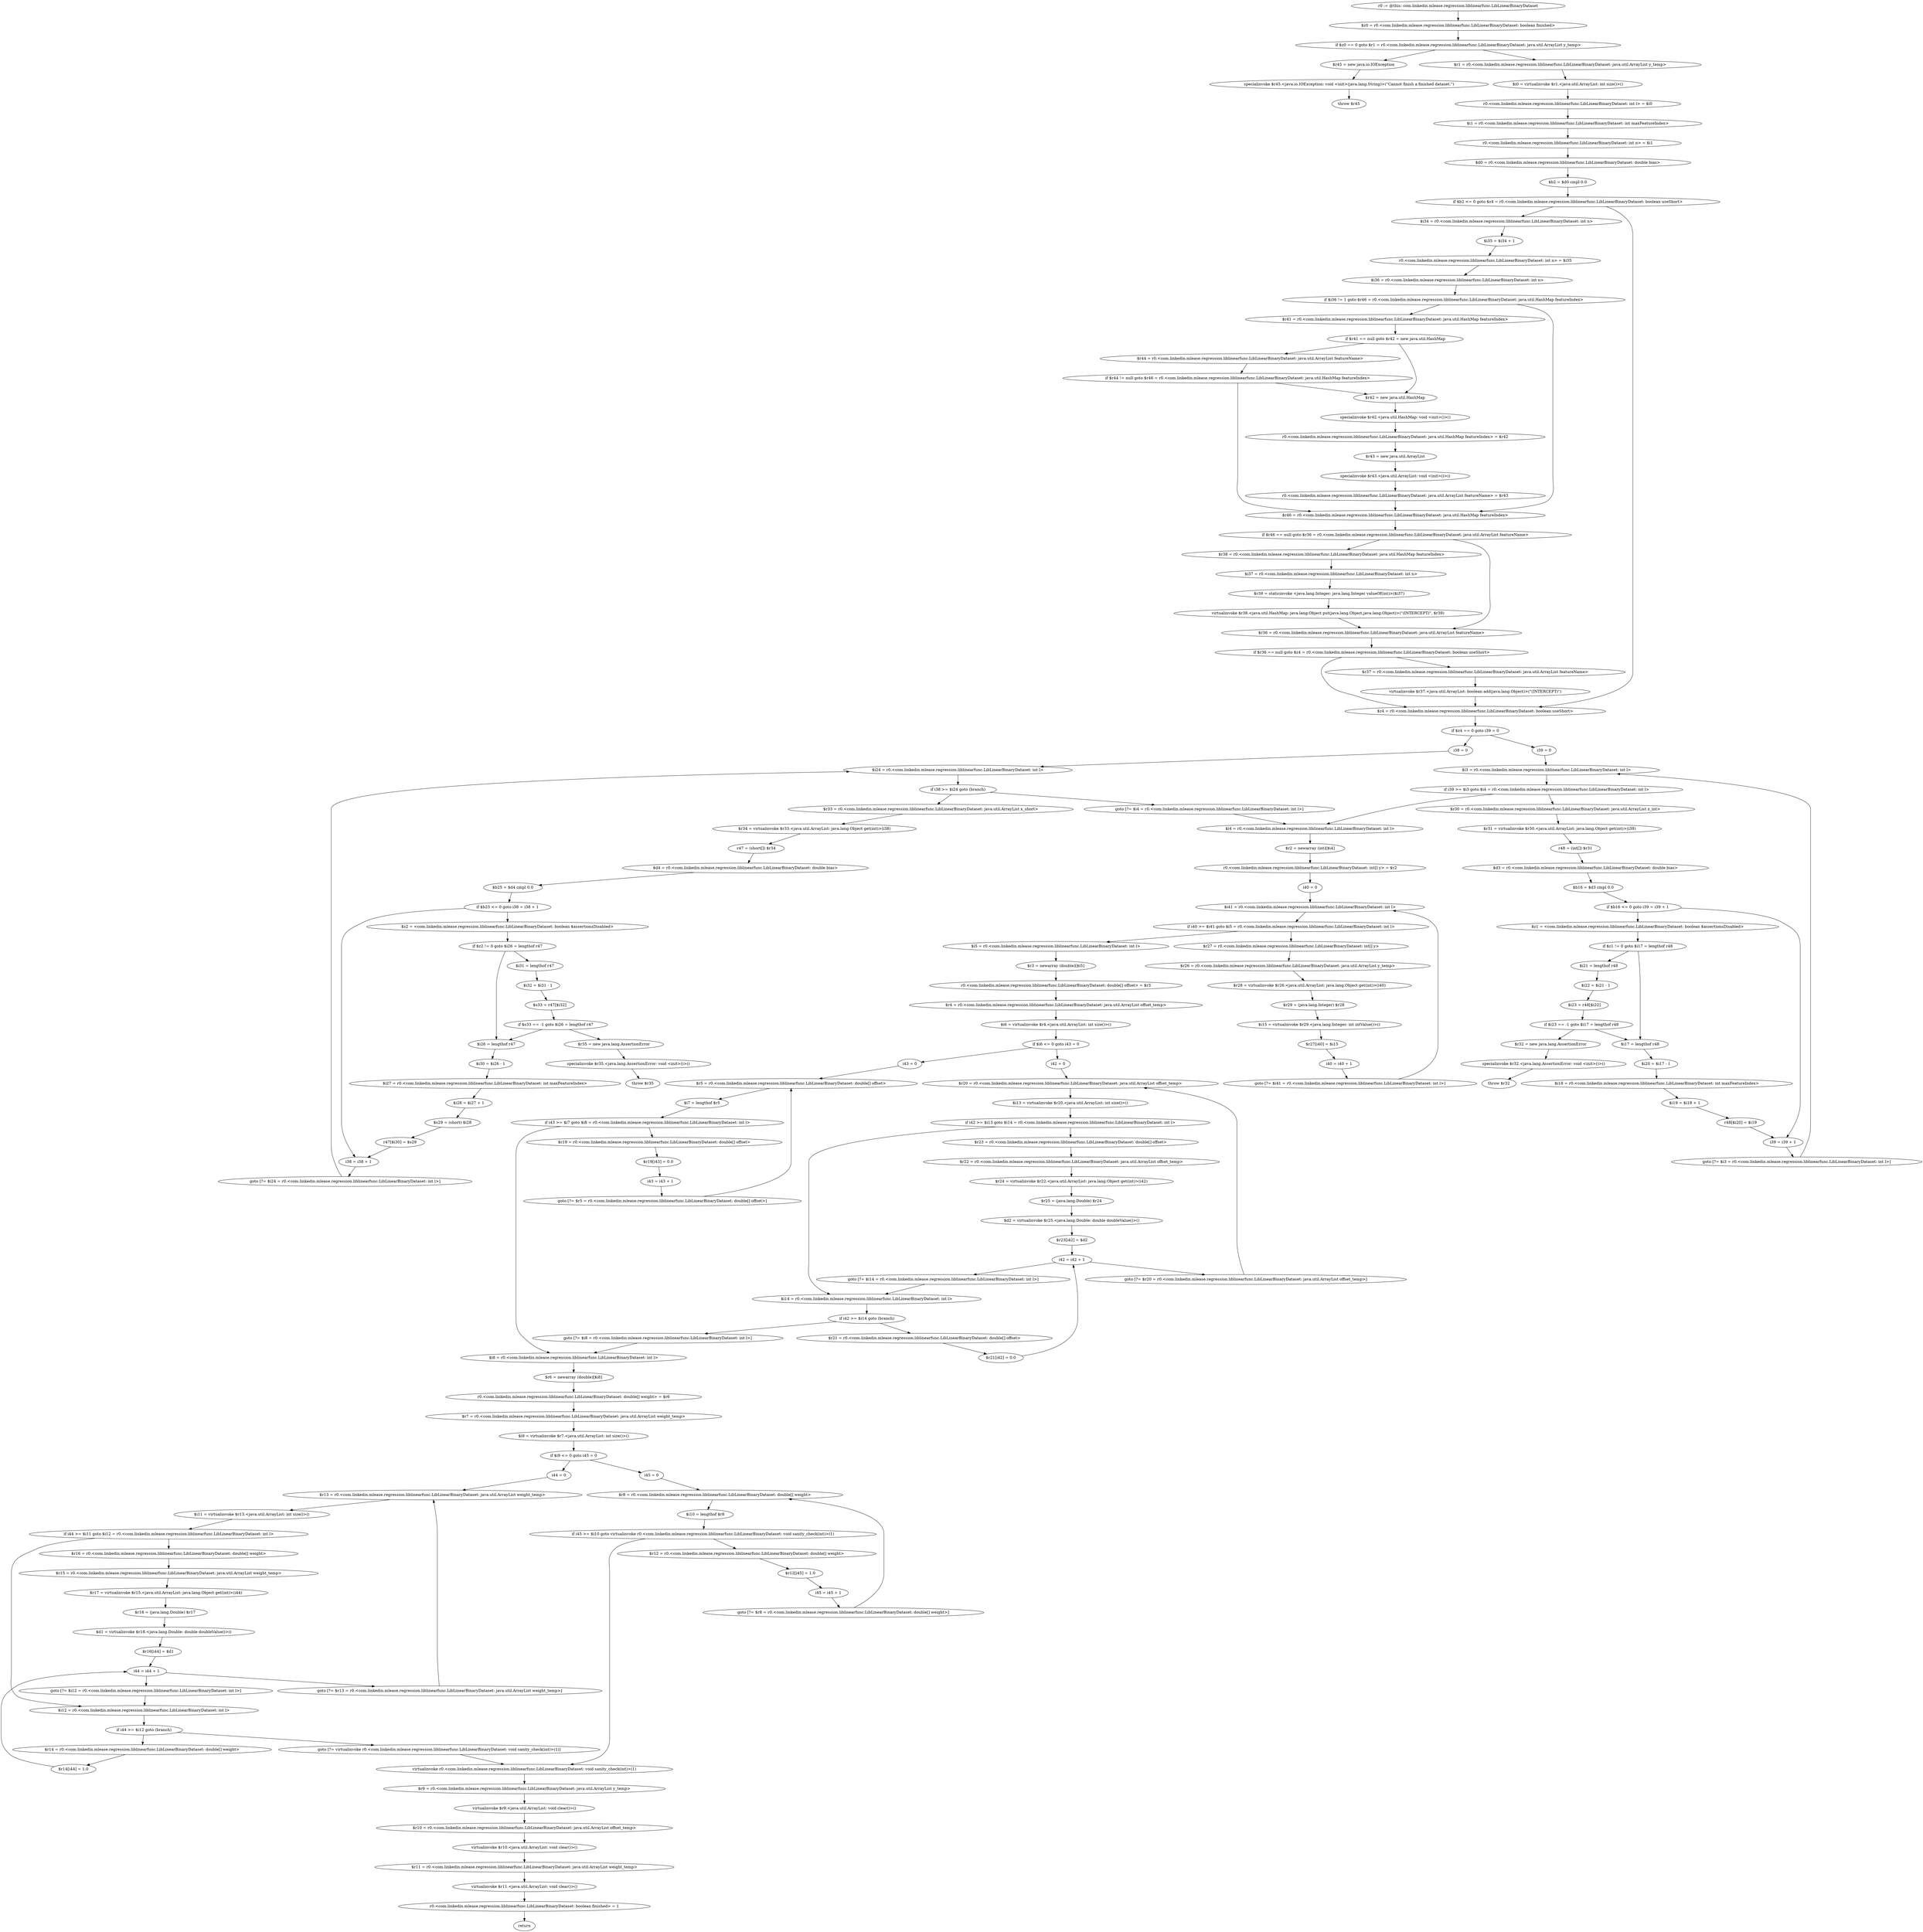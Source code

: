 digraph "unitGraph" {
    "r0 := @this: com.linkedin.mlease.regression.liblinearfunc.LibLinearBinaryDataset"
    "$z0 = r0.<com.linkedin.mlease.regression.liblinearfunc.LibLinearBinaryDataset: boolean finished>"
    "if $z0 == 0 goto $r1 = r0.<com.linkedin.mlease.regression.liblinearfunc.LibLinearBinaryDataset: java.util.ArrayList y_temp>"
    "$r45 = new java.io.IOException"
    "specialinvoke $r45.<java.io.IOException: void <init>(java.lang.String)>(\"Cannot finish a finished dataset.\")"
    "throw $r45"
    "$r1 = r0.<com.linkedin.mlease.regression.liblinearfunc.LibLinearBinaryDataset: java.util.ArrayList y_temp>"
    "$i0 = virtualinvoke $r1.<java.util.ArrayList: int size()>()"
    "r0.<com.linkedin.mlease.regression.liblinearfunc.LibLinearBinaryDataset: int l> = $i0"
    "$i1 = r0.<com.linkedin.mlease.regression.liblinearfunc.LibLinearBinaryDataset: int maxFeatureIndex>"
    "r0.<com.linkedin.mlease.regression.liblinearfunc.LibLinearBinaryDataset: int n> = $i1"
    "$d0 = r0.<com.linkedin.mlease.regression.liblinearfunc.LibLinearBinaryDataset: double bias>"
    "$b2 = $d0 cmpl 0.0"
    "if $b2 <= 0 goto $z4 = r0.<com.linkedin.mlease.regression.liblinearfunc.LibLinearBinaryDataset: boolean useShort>"
    "$i34 = r0.<com.linkedin.mlease.regression.liblinearfunc.LibLinearBinaryDataset: int n>"
    "$i35 = $i34 + 1"
    "r0.<com.linkedin.mlease.regression.liblinearfunc.LibLinearBinaryDataset: int n> = $i35"
    "$i36 = r0.<com.linkedin.mlease.regression.liblinearfunc.LibLinearBinaryDataset: int n>"
    "if $i36 != 1 goto $r46 = r0.<com.linkedin.mlease.regression.liblinearfunc.LibLinearBinaryDataset: java.util.HashMap featureIndex>"
    "$r41 = r0.<com.linkedin.mlease.regression.liblinearfunc.LibLinearBinaryDataset: java.util.HashMap featureIndex>"
    "if $r41 == null goto $r42 = new java.util.HashMap"
    "$r44 = r0.<com.linkedin.mlease.regression.liblinearfunc.LibLinearBinaryDataset: java.util.ArrayList featureName>"
    "if $r44 != null goto $r46 = r0.<com.linkedin.mlease.regression.liblinearfunc.LibLinearBinaryDataset: java.util.HashMap featureIndex>"
    "$r42 = new java.util.HashMap"
    "specialinvoke $r42.<java.util.HashMap: void <init>()>()"
    "r0.<com.linkedin.mlease.regression.liblinearfunc.LibLinearBinaryDataset: java.util.HashMap featureIndex> = $r42"
    "$r43 = new java.util.ArrayList"
    "specialinvoke $r43.<java.util.ArrayList: void <init>()>()"
    "r0.<com.linkedin.mlease.regression.liblinearfunc.LibLinearBinaryDataset: java.util.ArrayList featureName> = $r43"
    "$r46 = r0.<com.linkedin.mlease.regression.liblinearfunc.LibLinearBinaryDataset: java.util.HashMap featureIndex>"
    "if $r46 == null goto $r36 = r0.<com.linkedin.mlease.regression.liblinearfunc.LibLinearBinaryDataset: java.util.ArrayList featureName>"
    "$r38 = r0.<com.linkedin.mlease.regression.liblinearfunc.LibLinearBinaryDataset: java.util.HashMap featureIndex>"
    "$i37 = r0.<com.linkedin.mlease.regression.liblinearfunc.LibLinearBinaryDataset: int n>"
    "$r39 = staticinvoke <java.lang.Integer: java.lang.Integer valueOf(int)>($i37)"
    "virtualinvoke $r38.<java.util.HashMap: java.lang.Object put(java.lang.Object,java.lang.Object)>(\"(INTERCEPT)\", $r39)"
    "$r36 = r0.<com.linkedin.mlease.regression.liblinearfunc.LibLinearBinaryDataset: java.util.ArrayList featureName>"
    "if $r36 == null goto $z4 = r0.<com.linkedin.mlease.regression.liblinearfunc.LibLinearBinaryDataset: boolean useShort>"
    "$r37 = r0.<com.linkedin.mlease.regression.liblinearfunc.LibLinearBinaryDataset: java.util.ArrayList featureName>"
    "virtualinvoke $r37.<java.util.ArrayList: boolean add(java.lang.Object)>(\"(INTERCEPT)\")"
    "$z4 = r0.<com.linkedin.mlease.regression.liblinearfunc.LibLinearBinaryDataset: boolean useShort>"
    "if $z4 == 0 goto i39 = 0"
    "i38 = 0"
    "$i24 = r0.<com.linkedin.mlease.regression.liblinearfunc.LibLinearBinaryDataset: int l>"
    "if i38 >= $i24 goto (branch)"
    "$r33 = r0.<com.linkedin.mlease.regression.liblinearfunc.LibLinearBinaryDataset: java.util.ArrayList x_short>"
    "$r34 = virtualinvoke $r33.<java.util.ArrayList: java.lang.Object get(int)>(i38)"
    "r47 = (short[]) $r34"
    "$d4 = r0.<com.linkedin.mlease.regression.liblinearfunc.LibLinearBinaryDataset: double bias>"
    "$b25 = $d4 cmpl 0.0"
    "if $b25 <= 0 goto i38 = i38 + 1"
    "$z2 = <com.linkedin.mlease.regression.liblinearfunc.LibLinearBinaryDataset: boolean $assertionsDisabled>"
    "if $z2 != 0 goto $i26 = lengthof r47"
    "$i31 = lengthof r47"
    "$i32 = $i31 - 1"
    "$s33 = r47[$i32]"
    "if $s33 == -1 goto $i26 = lengthof r47"
    "$r35 = new java.lang.AssertionError"
    "specialinvoke $r35.<java.lang.AssertionError: void <init>()>()"
    "throw $r35"
    "$i26 = lengthof r47"
    "$i30 = $i26 - 1"
    "$i27 = r0.<com.linkedin.mlease.regression.liblinearfunc.LibLinearBinaryDataset: int maxFeatureIndex>"
    "$i28 = $i27 + 1"
    "$s29 = (short) $i28"
    "r47[$i30] = $s29"
    "i38 = i38 + 1"
    "goto [?= $i24 = r0.<com.linkedin.mlease.regression.liblinearfunc.LibLinearBinaryDataset: int l>]"
    "goto [?= $i4 = r0.<com.linkedin.mlease.regression.liblinearfunc.LibLinearBinaryDataset: int l>]"
    "i39 = 0"
    "$i3 = r0.<com.linkedin.mlease.regression.liblinearfunc.LibLinearBinaryDataset: int l>"
    "if i39 >= $i3 goto $i4 = r0.<com.linkedin.mlease.regression.liblinearfunc.LibLinearBinaryDataset: int l>"
    "$r30 = r0.<com.linkedin.mlease.regression.liblinearfunc.LibLinearBinaryDataset: java.util.ArrayList x_int>"
    "$r31 = virtualinvoke $r30.<java.util.ArrayList: java.lang.Object get(int)>(i39)"
    "r48 = (int[]) $r31"
    "$d3 = r0.<com.linkedin.mlease.regression.liblinearfunc.LibLinearBinaryDataset: double bias>"
    "$b16 = $d3 cmpl 0.0"
    "if $b16 <= 0 goto i39 = i39 + 1"
    "$z1 = <com.linkedin.mlease.regression.liblinearfunc.LibLinearBinaryDataset: boolean $assertionsDisabled>"
    "if $z1 != 0 goto $i17 = lengthof r48"
    "$i21 = lengthof r48"
    "$i22 = $i21 - 1"
    "$i23 = r48[$i22]"
    "if $i23 == -1 goto $i17 = lengthof r48"
    "$r32 = new java.lang.AssertionError"
    "specialinvoke $r32.<java.lang.AssertionError: void <init>()>()"
    "throw $r32"
    "$i17 = lengthof r48"
    "$i20 = $i17 - 1"
    "$i18 = r0.<com.linkedin.mlease.regression.liblinearfunc.LibLinearBinaryDataset: int maxFeatureIndex>"
    "$i19 = $i18 + 1"
    "r48[$i20] = $i19"
    "i39 = i39 + 1"
    "goto [?= $i3 = r0.<com.linkedin.mlease.regression.liblinearfunc.LibLinearBinaryDataset: int l>]"
    "$i4 = r0.<com.linkedin.mlease.regression.liblinearfunc.LibLinearBinaryDataset: int l>"
    "$r2 = newarray (int)[$i4]"
    "r0.<com.linkedin.mlease.regression.liblinearfunc.LibLinearBinaryDataset: int[] y> = $r2"
    "i40 = 0"
    "$i41 = r0.<com.linkedin.mlease.regression.liblinearfunc.LibLinearBinaryDataset: int l>"
    "if i40 >= $i41 goto $i5 = r0.<com.linkedin.mlease.regression.liblinearfunc.LibLinearBinaryDataset: int l>"
    "$r27 = r0.<com.linkedin.mlease.regression.liblinearfunc.LibLinearBinaryDataset: int[] y>"
    "$r26 = r0.<com.linkedin.mlease.regression.liblinearfunc.LibLinearBinaryDataset: java.util.ArrayList y_temp>"
    "$r28 = virtualinvoke $r26.<java.util.ArrayList: java.lang.Object get(int)>(i40)"
    "$r29 = (java.lang.Integer) $r28"
    "$i15 = virtualinvoke $r29.<java.lang.Integer: int intValue()>()"
    "$r27[i40] = $i15"
    "i40 = i40 + 1"
    "goto [?= $i41 = r0.<com.linkedin.mlease.regression.liblinearfunc.LibLinearBinaryDataset: int l>]"
    "$i5 = r0.<com.linkedin.mlease.regression.liblinearfunc.LibLinearBinaryDataset: int l>"
    "$r3 = newarray (double)[$i5]"
    "r0.<com.linkedin.mlease.regression.liblinearfunc.LibLinearBinaryDataset: double[] offset> = $r3"
    "$r4 = r0.<com.linkedin.mlease.regression.liblinearfunc.LibLinearBinaryDataset: java.util.ArrayList offset_temp>"
    "$i6 = virtualinvoke $r4.<java.util.ArrayList: int size()>()"
    "if $i6 <= 0 goto i43 = 0"
    "i42 = 0"
    "$r20 = r0.<com.linkedin.mlease.regression.liblinearfunc.LibLinearBinaryDataset: java.util.ArrayList offset_temp>"
    "$i13 = virtualinvoke $r20.<java.util.ArrayList: int size()>()"
    "if i42 >= $i13 goto $i14 = r0.<com.linkedin.mlease.regression.liblinearfunc.LibLinearBinaryDataset: int l>"
    "$r23 = r0.<com.linkedin.mlease.regression.liblinearfunc.LibLinearBinaryDataset: double[] offset>"
    "$r22 = r0.<com.linkedin.mlease.regression.liblinearfunc.LibLinearBinaryDataset: java.util.ArrayList offset_temp>"
    "$r24 = virtualinvoke $r22.<java.util.ArrayList: java.lang.Object get(int)>(i42)"
    "$r25 = (java.lang.Double) $r24"
    "$d2 = virtualinvoke $r25.<java.lang.Double: double doubleValue()>()"
    "$r23[i42] = $d2"
    "i42 = i42 + 1"
    "goto [?= $r20 = r0.<com.linkedin.mlease.regression.liblinearfunc.LibLinearBinaryDataset: java.util.ArrayList offset_temp>]"
    "$i14 = r0.<com.linkedin.mlease.regression.liblinearfunc.LibLinearBinaryDataset: int l>"
    "if i42 >= $i14 goto (branch)"
    "$r21 = r0.<com.linkedin.mlease.regression.liblinearfunc.LibLinearBinaryDataset: double[] offset>"
    "$r21[i42] = 0.0"
    "goto [?= $i14 = r0.<com.linkedin.mlease.regression.liblinearfunc.LibLinearBinaryDataset: int l>]"
    "goto [?= $i8 = r0.<com.linkedin.mlease.regression.liblinearfunc.LibLinearBinaryDataset: int l>]"
    "i43 = 0"
    "$r5 = r0.<com.linkedin.mlease.regression.liblinearfunc.LibLinearBinaryDataset: double[] offset>"
    "$i7 = lengthof $r5"
    "if i43 >= $i7 goto $i8 = r0.<com.linkedin.mlease.regression.liblinearfunc.LibLinearBinaryDataset: int l>"
    "$r19 = r0.<com.linkedin.mlease.regression.liblinearfunc.LibLinearBinaryDataset: double[] offset>"
    "$r19[i43] = 0.0"
    "i43 = i43 + 1"
    "goto [?= $r5 = r0.<com.linkedin.mlease.regression.liblinearfunc.LibLinearBinaryDataset: double[] offset>]"
    "$i8 = r0.<com.linkedin.mlease.regression.liblinearfunc.LibLinearBinaryDataset: int l>"
    "$r6 = newarray (double)[$i8]"
    "r0.<com.linkedin.mlease.regression.liblinearfunc.LibLinearBinaryDataset: double[] weight> = $r6"
    "$r7 = r0.<com.linkedin.mlease.regression.liblinearfunc.LibLinearBinaryDataset: java.util.ArrayList weight_temp>"
    "$i9 = virtualinvoke $r7.<java.util.ArrayList: int size()>()"
    "if $i9 <= 0 goto i45 = 0"
    "i44 = 0"
    "$r13 = r0.<com.linkedin.mlease.regression.liblinearfunc.LibLinearBinaryDataset: java.util.ArrayList weight_temp>"
    "$i11 = virtualinvoke $r13.<java.util.ArrayList: int size()>()"
    "if i44 >= $i11 goto $i12 = r0.<com.linkedin.mlease.regression.liblinearfunc.LibLinearBinaryDataset: int l>"
    "$r16 = r0.<com.linkedin.mlease.regression.liblinearfunc.LibLinearBinaryDataset: double[] weight>"
    "$r15 = r0.<com.linkedin.mlease.regression.liblinearfunc.LibLinearBinaryDataset: java.util.ArrayList weight_temp>"
    "$r17 = virtualinvoke $r15.<java.util.ArrayList: java.lang.Object get(int)>(i44)"
    "$r18 = (java.lang.Double) $r17"
    "$d1 = virtualinvoke $r18.<java.lang.Double: double doubleValue()>()"
    "$r16[i44] = $d1"
    "i44 = i44 + 1"
    "goto [?= $r13 = r0.<com.linkedin.mlease.regression.liblinearfunc.LibLinearBinaryDataset: java.util.ArrayList weight_temp>]"
    "$i12 = r0.<com.linkedin.mlease.regression.liblinearfunc.LibLinearBinaryDataset: int l>"
    "if i44 >= $i12 goto (branch)"
    "$r14 = r0.<com.linkedin.mlease.regression.liblinearfunc.LibLinearBinaryDataset: double[] weight>"
    "$r14[i44] = 1.0"
    "goto [?= $i12 = r0.<com.linkedin.mlease.regression.liblinearfunc.LibLinearBinaryDataset: int l>]"
    "goto [?= virtualinvoke r0.<com.linkedin.mlease.regression.liblinearfunc.LibLinearBinaryDataset: void sanity_check(int)>(1)]"
    "i45 = 0"
    "$r8 = r0.<com.linkedin.mlease.regression.liblinearfunc.LibLinearBinaryDataset: double[] weight>"
    "$i10 = lengthof $r8"
    "if i45 >= $i10 goto virtualinvoke r0.<com.linkedin.mlease.regression.liblinearfunc.LibLinearBinaryDataset: void sanity_check(int)>(1)"
    "$r12 = r0.<com.linkedin.mlease.regression.liblinearfunc.LibLinearBinaryDataset: double[] weight>"
    "$r12[i45] = 1.0"
    "i45 = i45 + 1"
    "goto [?= $r8 = r0.<com.linkedin.mlease.regression.liblinearfunc.LibLinearBinaryDataset: double[] weight>]"
    "virtualinvoke r0.<com.linkedin.mlease.regression.liblinearfunc.LibLinearBinaryDataset: void sanity_check(int)>(1)"
    "$r9 = r0.<com.linkedin.mlease.regression.liblinearfunc.LibLinearBinaryDataset: java.util.ArrayList y_temp>"
    "virtualinvoke $r9.<java.util.ArrayList: void clear()>()"
    "$r10 = r0.<com.linkedin.mlease.regression.liblinearfunc.LibLinearBinaryDataset: java.util.ArrayList offset_temp>"
    "virtualinvoke $r10.<java.util.ArrayList: void clear()>()"
    "$r11 = r0.<com.linkedin.mlease.regression.liblinearfunc.LibLinearBinaryDataset: java.util.ArrayList weight_temp>"
    "virtualinvoke $r11.<java.util.ArrayList: void clear()>()"
    "r0.<com.linkedin.mlease.regression.liblinearfunc.LibLinearBinaryDataset: boolean finished> = 1"
    "return"
    "r0 := @this: com.linkedin.mlease.regression.liblinearfunc.LibLinearBinaryDataset"->"$z0 = r0.<com.linkedin.mlease.regression.liblinearfunc.LibLinearBinaryDataset: boolean finished>";
    "$z0 = r0.<com.linkedin.mlease.regression.liblinearfunc.LibLinearBinaryDataset: boolean finished>"->"if $z0 == 0 goto $r1 = r0.<com.linkedin.mlease.regression.liblinearfunc.LibLinearBinaryDataset: java.util.ArrayList y_temp>";
    "if $z0 == 0 goto $r1 = r0.<com.linkedin.mlease.regression.liblinearfunc.LibLinearBinaryDataset: java.util.ArrayList y_temp>"->"$r45 = new java.io.IOException";
    "if $z0 == 0 goto $r1 = r0.<com.linkedin.mlease.regression.liblinearfunc.LibLinearBinaryDataset: java.util.ArrayList y_temp>"->"$r1 = r0.<com.linkedin.mlease.regression.liblinearfunc.LibLinearBinaryDataset: java.util.ArrayList y_temp>";
    "$r45 = new java.io.IOException"->"specialinvoke $r45.<java.io.IOException: void <init>(java.lang.String)>(\"Cannot finish a finished dataset.\")";
    "specialinvoke $r45.<java.io.IOException: void <init>(java.lang.String)>(\"Cannot finish a finished dataset.\")"->"throw $r45";
    "$r1 = r0.<com.linkedin.mlease.regression.liblinearfunc.LibLinearBinaryDataset: java.util.ArrayList y_temp>"->"$i0 = virtualinvoke $r1.<java.util.ArrayList: int size()>()";
    "$i0 = virtualinvoke $r1.<java.util.ArrayList: int size()>()"->"r0.<com.linkedin.mlease.regression.liblinearfunc.LibLinearBinaryDataset: int l> = $i0";
    "r0.<com.linkedin.mlease.regression.liblinearfunc.LibLinearBinaryDataset: int l> = $i0"->"$i1 = r0.<com.linkedin.mlease.regression.liblinearfunc.LibLinearBinaryDataset: int maxFeatureIndex>";
    "$i1 = r0.<com.linkedin.mlease.regression.liblinearfunc.LibLinearBinaryDataset: int maxFeatureIndex>"->"r0.<com.linkedin.mlease.regression.liblinearfunc.LibLinearBinaryDataset: int n> = $i1";
    "r0.<com.linkedin.mlease.regression.liblinearfunc.LibLinearBinaryDataset: int n> = $i1"->"$d0 = r0.<com.linkedin.mlease.regression.liblinearfunc.LibLinearBinaryDataset: double bias>";
    "$d0 = r0.<com.linkedin.mlease.regression.liblinearfunc.LibLinearBinaryDataset: double bias>"->"$b2 = $d0 cmpl 0.0";
    "$b2 = $d0 cmpl 0.0"->"if $b2 <= 0 goto $z4 = r0.<com.linkedin.mlease.regression.liblinearfunc.LibLinearBinaryDataset: boolean useShort>";
    "if $b2 <= 0 goto $z4 = r0.<com.linkedin.mlease.regression.liblinearfunc.LibLinearBinaryDataset: boolean useShort>"->"$i34 = r0.<com.linkedin.mlease.regression.liblinearfunc.LibLinearBinaryDataset: int n>";
    "if $b2 <= 0 goto $z4 = r0.<com.linkedin.mlease.regression.liblinearfunc.LibLinearBinaryDataset: boolean useShort>"->"$z4 = r0.<com.linkedin.mlease.regression.liblinearfunc.LibLinearBinaryDataset: boolean useShort>";
    "$i34 = r0.<com.linkedin.mlease.regression.liblinearfunc.LibLinearBinaryDataset: int n>"->"$i35 = $i34 + 1";
    "$i35 = $i34 + 1"->"r0.<com.linkedin.mlease.regression.liblinearfunc.LibLinearBinaryDataset: int n> = $i35";
    "r0.<com.linkedin.mlease.regression.liblinearfunc.LibLinearBinaryDataset: int n> = $i35"->"$i36 = r0.<com.linkedin.mlease.regression.liblinearfunc.LibLinearBinaryDataset: int n>";
    "$i36 = r0.<com.linkedin.mlease.regression.liblinearfunc.LibLinearBinaryDataset: int n>"->"if $i36 != 1 goto $r46 = r0.<com.linkedin.mlease.regression.liblinearfunc.LibLinearBinaryDataset: java.util.HashMap featureIndex>";
    "if $i36 != 1 goto $r46 = r0.<com.linkedin.mlease.regression.liblinearfunc.LibLinearBinaryDataset: java.util.HashMap featureIndex>"->"$r41 = r0.<com.linkedin.mlease.regression.liblinearfunc.LibLinearBinaryDataset: java.util.HashMap featureIndex>";
    "if $i36 != 1 goto $r46 = r0.<com.linkedin.mlease.regression.liblinearfunc.LibLinearBinaryDataset: java.util.HashMap featureIndex>"->"$r46 = r0.<com.linkedin.mlease.regression.liblinearfunc.LibLinearBinaryDataset: java.util.HashMap featureIndex>";
    "$r41 = r0.<com.linkedin.mlease.regression.liblinearfunc.LibLinearBinaryDataset: java.util.HashMap featureIndex>"->"if $r41 == null goto $r42 = new java.util.HashMap";
    "if $r41 == null goto $r42 = new java.util.HashMap"->"$r44 = r0.<com.linkedin.mlease.regression.liblinearfunc.LibLinearBinaryDataset: java.util.ArrayList featureName>";
    "if $r41 == null goto $r42 = new java.util.HashMap"->"$r42 = new java.util.HashMap";
    "$r44 = r0.<com.linkedin.mlease.regression.liblinearfunc.LibLinearBinaryDataset: java.util.ArrayList featureName>"->"if $r44 != null goto $r46 = r0.<com.linkedin.mlease.regression.liblinearfunc.LibLinearBinaryDataset: java.util.HashMap featureIndex>";
    "if $r44 != null goto $r46 = r0.<com.linkedin.mlease.regression.liblinearfunc.LibLinearBinaryDataset: java.util.HashMap featureIndex>"->"$r42 = new java.util.HashMap";
    "if $r44 != null goto $r46 = r0.<com.linkedin.mlease.regression.liblinearfunc.LibLinearBinaryDataset: java.util.HashMap featureIndex>"->"$r46 = r0.<com.linkedin.mlease.regression.liblinearfunc.LibLinearBinaryDataset: java.util.HashMap featureIndex>";
    "$r42 = new java.util.HashMap"->"specialinvoke $r42.<java.util.HashMap: void <init>()>()";
    "specialinvoke $r42.<java.util.HashMap: void <init>()>()"->"r0.<com.linkedin.mlease.regression.liblinearfunc.LibLinearBinaryDataset: java.util.HashMap featureIndex> = $r42";
    "r0.<com.linkedin.mlease.regression.liblinearfunc.LibLinearBinaryDataset: java.util.HashMap featureIndex> = $r42"->"$r43 = new java.util.ArrayList";
    "$r43 = new java.util.ArrayList"->"specialinvoke $r43.<java.util.ArrayList: void <init>()>()";
    "specialinvoke $r43.<java.util.ArrayList: void <init>()>()"->"r0.<com.linkedin.mlease.regression.liblinearfunc.LibLinearBinaryDataset: java.util.ArrayList featureName> = $r43";
    "r0.<com.linkedin.mlease.regression.liblinearfunc.LibLinearBinaryDataset: java.util.ArrayList featureName> = $r43"->"$r46 = r0.<com.linkedin.mlease.regression.liblinearfunc.LibLinearBinaryDataset: java.util.HashMap featureIndex>";
    "$r46 = r0.<com.linkedin.mlease.regression.liblinearfunc.LibLinearBinaryDataset: java.util.HashMap featureIndex>"->"if $r46 == null goto $r36 = r0.<com.linkedin.mlease.regression.liblinearfunc.LibLinearBinaryDataset: java.util.ArrayList featureName>";
    "if $r46 == null goto $r36 = r0.<com.linkedin.mlease.regression.liblinearfunc.LibLinearBinaryDataset: java.util.ArrayList featureName>"->"$r38 = r0.<com.linkedin.mlease.regression.liblinearfunc.LibLinearBinaryDataset: java.util.HashMap featureIndex>";
    "if $r46 == null goto $r36 = r0.<com.linkedin.mlease.regression.liblinearfunc.LibLinearBinaryDataset: java.util.ArrayList featureName>"->"$r36 = r0.<com.linkedin.mlease.regression.liblinearfunc.LibLinearBinaryDataset: java.util.ArrayList featureName>";
    "$r38 = r0.<com.linkedin.mlease.regression.liblinearfunc.LibLinearBinaryDataset: java.util.HashMap featureIndex>"->"$i37 = r0.<com.linkedin.mlease.regression.liblinearfunc.LibLinearBinaryDataset: int n>";
    "$i37 = r0.<com.linkedin.mlease.regression.liblinearfunc.LibLinearBinaryDataset: int n>"->"$r39 = staticinvoke <java.lang.Integer: java.lang.Integer valueOf(int)>($i37)";
    "$r39 = staticinvoke <java.lang.Integer: java.lang.Integer valueOf(int)>($i37)"->"virtualinvoke $r38.<java.util.HashMap: java.lang.Object put(java.lang.Object,java.lang.Object)>(\"(INTERCEPT)\", $r39)";
    "virtualinvoke $r38.<java.util.HashMap: java.lang.Object put(java.lang.Object,java.lang.Object)>(\"(INTERCEPT)\", $r39)"->"$r36 = r0.<com.linkedin.mlease.regression.liblinearfunc.LibLinearBinaryDataset: java.util.ArrayList featureName>";
    "$r36 = r0.<com.linkedin.mlease.regression.liblinearfunc.LibLinearBinaryDataset: java.util.ArrayList featureName>"->"if $r36 == null goto $z4 = r0.<com.linkedin.mlease.regression.liblinearfunc.LibLinearBinaryDataset: boolean useShort>";
    "if $r36 == null goto $z4 = r0.<com.linkedin.mlease.regression.liblinearfunc.LibLinearBinaryDataset: boolean useShort>"->"$r37 = r0.<com.linkedin.mlease.regression.liblinearfunc.LibLinearBinaryDataset: java.util.ArrayList featureName>";
    "if $r36 == null goto $z4 = r0.<com.linkedin.mlease.regression.liblinearfunc.LibLinearBinaryDataset: boolean useShort>"->"$z4 = r0.<com.linkedin.mlease.regression.liblinearfunc.LibLinearBinaryDataset: boolean useShort>";
    "$r37 = r0.<com.linkedin.mlease.regression.liblinearfunc.LibLinearBinaryDataset: java.util.ArrayList featureName>"->"virtualinvoke $r37.<java.util.ArrayList: boolean add(java.lang.Object)>(\"(INTERCEPT)\")";
    "virtualinvoke $r37.<java.util.ArrayList: boolean add(java.lang.Object)>(\"(INTERCEPT)\")"->"$z4 = r0.<com.linkedin.mlease.regression.liblinearfunc.LibLinearBinaryDataset: boolean useShort>";
    "$z4 = r0.<com.linkedin.mlease.regression.liblinearfunc.LibLinearBinaryDataset: boolean useShort>"->"if $z4 == 0 goto i39 = 0";
    "if $z4 == 0 goto i39 = 0"->"i38 = 0";
    "if $z4 == 0 goto i39 = 0"->"i39 = 0";
    "i38 = 0"->"$i24 = r0.<com.linkedin.mlease.regression.liblinearfunc.LibLinearBinaryDataset: int l>";
    "$i24 = r0.<com.linkedin.mlease.regression.liblinearfunc.LibLinearBinaryDataset: int l>"->"if i38 >= $i24 goto (branch)";
    "if i38 >= $i24 goto (branch)"->"$r33 = r0.<com.linkedin.mlease.regression.liblinearfunc.LibLinearBinaryDataset: java.util.ArrayList x_short>";
    "if i38 >= $i24 goto (branch)"->"goto [?= $i4 = r0.<com.linkedin.mlease.regression.liblinearfunc.LibLinearBinaryDataset: int l>]";
    "$r33 = r0.<com.linkedin.mlease.regression.liblinearfunc.LibLinearBinaryDataset: java.util.ArrayList x_short>"->"$r34 = virtualinvoke $r33.<java.util.ArrayList: java.lang.Object get(int)>(i38)";
    "$r34 = virtualinvoke $r33.<java.util.ArrayList: java.lang.Object get(int)>(i38)"->"r47 = (short[]) $r34";
    "r47 = (short[]) $r34"->"$d4 = r0.<com.linkedin.mlease.regression.liblinearfunc.LibLinearBinaryDataset: double bias>";
    "$d4 = r0.<com.linkedin.mlease.regression.liblinearfunc.LibLinearBinaryDataset: double bias>"->"$b25 = $d4 cmpl 0.0";
    "$b25 = $d4 cmpl 0.0"->"if $b25 <= 0 goto i38 = i38 + 1";
    "if $b25 <= 0 goto i38 = i38 + 1"->"$z2 = <com.linkedin.mlease.regression.liblinearfunc.LibLinearBinaryDataset: boolean $assertionsDisabled>";
    "if $b25 <= 0 goto i38 = i38 + 1"->"i38 = i38 + 1";
    "$z2 = <com.linkedin.mlease.regression.liblinearfunc.LibLinearBinaryDataset: boolean $assertionsDisabled>"->"if $z2 != 0 goto $i26 = lengthof r47";
    "if $z2 != 0 goto $i26 = lengthof r47"->"$i31 = lengthof r47";
    "if $z2 != 0 goto $i26 = lengthof r47"->"$i26 = lengthof r47";
    "$i31 = lengthof r47"->"$i32 = $i31 - 1";
    "$i32 = $i31 - 1"->"$s33 = r47[$i32]";
    "$s33 = r47[$i32]"->"if $s33 == -1 goto $i26 = lengthof r47";
    "if $s33 == -1 goto $i26 = lengthof r47"->"$r35 = new java.lang.AssertionError";
    "if $s33 == -1 goto $i26 = lengthof r47"->"$i26 = lengthof r47";
    "$r35 = new java.lang.AssertionError"->"specialinvoke $r35.<java.lang.AssertionError: void <init>()>()";
    "specialinvoke $r35.<java.lang.AssertionError: void <init>()>()"->"throw $r35";
    "$i26 = lengthof r47"->"$i30 = $i26 - 1";
    "$i30 = $i26 - 1"->"$i27 = r0.<com.linkedin.mlease.regression.liblinearfunc.LibLinearBinaryDataset: int maxFeatureIndex>";
    "$i27 = r0.<com.linkedin.mlease.regression.liblinearfunc.LibLinearBinaryDataset: int maxFeatureIndex>"->"$i28 = $i27 + 1";
    "$i28 = $i27 + 1"->"$s29 = (short) $i28";
    "$s29 = (short) $i28"->"r47[$i30] = $s29";
    "r47[$i30] = $s29"->"i38 = i38 + 1";
    "i38 = i38 + 1"->"goto [?= $i24 = r0.<com.linkedin.mlease.regression.liblinearfunc.LibLinearBinaryDataset: int l>]";
    "goto [?= $i24 = r0.<com.linkedin.mlease.regression.liblinearfunc.LibLinearBinaryDataset: int l>]"->"$i24 = r0.<com.linkedin.mlease.regression.liblinearfunc.LibLinearBinaryDataset: int l>";
    "goto [?= $i4 = r0.<com.linkedin.mlease.regression.liblinearfunc.LibLinearBinaryDataset: int l>]"->"$i4 = r0.<com.linkedin.mlease.regression.liblinearfunc.LibLinearBinaryDataset: int l>";
    "i39 = 0"->"$i3 = r0.<com.linkedin.mlease.regression.liblinearfunc.LibLinearBinaryDataset: int l>";
    "$i3 = r0.<com.linkedin.mlease.regression.liblinearfunc.LibLinearBinaryDataset: int l>"->"if i39 >= $i3 goto $i4 = r0.<com.linkedin.mlease.regression.liblinearfunc.LibLinearBinaryDataset: int l>";
    "if i39 >= $i3 goto $i4 = r0.<com.linkedin.mlease.regression.liblinearfunc.LibLinearBinaryDataset: int l>"->"$r30 = r0.<com.linkedin.mlease.regression.liblinearfunc.LibLinearBinaryDataset: java.util.ArrayList x_int>";
    "if i39 >= $i3 goto $i4 = r0.<com.linkedin.mlease.regression.liblinearfunc.LibLinearBinaryDataset: int l>"->"$i4 = r0.<com.linkedin.mlease.regression.liblinearfunc.LibLinearBinaryDataset: int l>";
    "$r30 = r0.<com.linkedin.mlease.regression.liblinearfunc.LibLinearBinaryDataset: java.util.ArrayList x_int>"->"$r31 = virtualinvoke $r30.<java.util.ArrayList: java.lang.Object get(int)>(i39)";
    "$r31 = virtualinvoke $r30.<java.util.ArrayList: java.lang.Object get(int)>(i39)"->"r48 = (int[]) $r31";
    "r48 = (int[]) $r31"->"$d3 = r0.<com.linkedin.mlease.regression.liblinearfunc.LibLinearBinaryDataset: double bias>";
    "$d3 = r0.<com.linkedin.mlease.regression.liblinearfunc.LibLinearBinaryDataset: double bias>"->"$b16 = $d3 cmpl 0.0";
    "$b16 = $d3 cmpl 0.0"->"if $b16 <= 0 goto i39 = i39 + 1";
    "if $b16 <= 0 goto i39 = i39 + 1"->"$z1 = <com.linkedin.mlease.regression.liblinearfunc.LibLinearBinaryDataset: boolean $assertionsDisabled>";
    "if $b16 <= 0 goto i39 = i39 + 1"->"i39 = i39 + 1";
    "$z1 = <com.linkedin.mlease.regression.liblinearfunc.LibLinearBinaryDataset: boolean $assertionsDisabled>"->"if $z1 != 0 goto $i17 = lengthof r48";
    "if $z1 != 0 goto $i17 = lengthof r48"->"$i21 = lengthof r48";
    "if $z1 != 0 goto $i17 = lengthof r48"->"$i17 = lengthof r48";
    "$i21 = lengthof r48"->"$i22 = $i21 - 1";
    "$i22 = $i21 - 1"->"$i23 = r48[$i22]";
    "$i23 = r48[$i22]"->"if $i23 == -1 goto $i17 = lengthof r48";
    "if $i23 == -1 goto $i17 = lengthof r48"->"$r32 = new java.lang.AssertionError";
    "if $i23 == -1 goto $i17 = lengthof r48"->"$i17 = lengthof r48";
    "$r32 = new java.lang.AssertionError"->"specialinvoke $r32.<java.lang.AssertionError: void <init>()>()";
    "specialinvoke $r32.<java.lang.AssertionError: void <init>()>()"->"throw $r32";
    "$i17 = lengthof r48"->"$i20 = $i17 - 1";
    "$i20 = $i17 - 1"->"$i18 = r0.<com.linkedin.mlease.regression.liblinearfunc.LibLinearBinaryDataset: int maxFeatureIndex>";
    "$i18 = r0.<com.linkedin.mlease.regression.liblinearfunc.LibLinearBinaryDataset: int maxFeatureIndex>"->"$i19 = $i18 + 1";
    "$i19 = $i18 + 1"->"r48[$i20] = $i19";
    "r48[$i20] = $i19"->"i39 = i39 + 1";
    "i39 = i39 + 1"->"goto [?= $i3 = r0.<com.linkedin.mlease.regression.liblinearfunc.LibLinearBinaryDataset: int l>]";
    "goto [?= $i3 = r0.<com.linkedin.mlease.regression.liblinearfunc.LibLinearBinaryDataset: int l>]"->"$i3 = r0.<com.linkedin.mlease.regression.liblinearfunc.LibLinearBinaryDataset: int l>";
    "$i4 = r0.<com.linkedin.mlease.regression.liblinearfunc.LibLinearBinaryDataset: int l>"->"$r2 = newarray (int)[$i4]";
    "$r2 = newarray (int)[$i4]"->"r0.<com.linkedin.mlease.regression.liblinearfunc.LibLinearBinaryDataset: int[] y> = $r2";
    "r0.<com.linkedin.mlease.regression.liblinearfunc.LibLinearBinaryDataset: int[] y> = $r2"->"i40 = 0";
    "i40 = 0"->"$i41 = r0.<com.linkedin.mlease.regression.liblinearfunc.LibLinearBinaryDataset: int l>";
    "$i41 = r0.<com.linkedin.mlease.regression.liblinearfunc.LibLinearBinaryDataset: int l>"->"if i40 >= $i41 goto $i5 = r0.<com.linkedin.mlease.regression.liblinearfunc.LibLinearBinaryDataset: int l>";
    "if i40 >= $i41 goto $i5 = r0.<com.linkedin.mlease.regression.liblinearfunc.LibLinearBinaryDataset: int l>"->"$r27 = r0.<com.linkedin.mlease.regression.liblinearfunc.LibLinearBinaryDataset: int[] y>";
    "if i40 >= $i41 goto $i5 = r0.<com.linkedin.mlease.regression.liblinearfunc.LibLinearBinaryDataset: int l>"->"$i5 = r0.<com.linkedin.mlease.regression.liblinearfunc.LibLinearBinaryDataset: int l>";
    "$r27 = r0.<com.linkedin.mlease.regression.liblinearfunc.LibLinearBinaryDataset: int[] y>"->"$r26 = r0.<com.linkedin.mlease.regression.liblinearfunc.LibLinearBinaryDataset: java.util.ArrayList y_temp>";
    "$r26 = r0.<com.linkedin.mlease.regression.liblinearfunc.LibLinearBinaryDataset: java.util.ArrayList y_temp>"->"$r28 = virtualinvoke $r26.<java.util.ArrayList: java.lang.Object get(int)>(i40)";
    "$r28 = virtualinvoke $r26.<java.util.ArrayList: java.lang.Object get(int)>(i40)"->"$r29 = (java.lang.Integer) $r28";
    "$r29 = (java.lang.Integer) $r28"->"$i15 = virtualinvoke $r29.<java.lang.Integer: int intValue()>()";
    "$i15 = virtualinvoke $r29.<java.lang.Integer: int intValue()>()"->"$r27[i40] = $i15";
    "$r27[i40] = $i15"->"i40 = i40 + 1";
    "i40 = i40 + 1"->"goto [?= $i41 = r0.<com.linkedin.mlease.regression.liblinearfunc.LibLinearBinaryDataset: int l>]";
    "goto [?= $i41 = r0.<com.linkedin.mlease.regression.liblinearfunc.LibLinearBinaryDataset: int l>]"->"$i41 = r0.<com.linkedin.mlease.regression.liblinearfunc.LibLinearBinaryDataset: int l>";
    "$i5 = r0.<com.linkedin.mlease.regression.liblinearfunc.LibLinearBinaryDataset: int l>"->"$r3 = newarray (double)[$i5]";
    "$r3 = newarray (double)[$i5]"->"r0.<com.linkedin.mlease.regression.liblinearfunc.LibLinearBinaryDataset: double[] offset> = $r3";
    "r0.<com.linkedin.mlease.regression.liblinearfunc.LibLinearBinaryDataset: double[] offset> = $r3"->"$r4 = r0.<com.linkedin.mlease.regression.liblinearfunc.LibLinearBinaryDataset: java.util.ArrayList offset_temp>";
    "$r4 = r0.<com.linkedin.mlease.regression.liblinearfunc.LibLinearBinaryDataset: java.util.ArrayList offset_temp>"->"$i6 = virtualinvoke $r4.<java.util.ArrayList: int size()>()";
    "$i6 = virtualinvoke $r4.<java.util.ArrayList: int size()>()"->"if $i6 <= 0 goto i43 = 0";
    "if $i6 <= 0 goto i43 = 0"->"i42 = 0";
    "if $i6 <= 0 goto i43 = 0"->"i43 = 0";
    "i42 = 0"->"$r20 = r0.<com.linkedin.mlease.regression.liblinearfunc.LibLinearBinaryDataset: java.util.ArrayList offset_temp>";
    "$r20 = r0.<com.linkedin.mlease.regression.liblinearfunc.LibLinearBinaryDataset: java.util.ArrayList offset_temp>"->"$i13 = virtualinvoke $r20.<java.util.ArrayList: int size()>()";
    "$i13 = virtualinvoke $r20.<java.util.ArrayList: int size()>()"->"if i42 >= $i13 goto $i14 = r0.<com.linkedin.mlease.regression.liblinearfunc.LibLinearBinaryDataset: int l>";
    "if i42 >= $i13 goto $i14 = r0.<com.linkedin.mlease.regression.liblinearfunc.LibLinearBinaryDataset: int l>"->"$r23 = r0.<com.linkedin.mlease.regression.liblinearfunc.LibLinearBinaryDataset: double[] offset>";
    "if i42 >= $i13 goto $i14 = r0.<com.linkedin.mlease.regression.liblinearfunc.LibLinearBinaryDataset: int l>"->"$i14 = r0.<com.linkedin.mlease.regression.liblinearfunc.LibLinearBinaryDataset: int l>";
    "$r23 = r0.<com.linkedin.mlease.regression.liblinearfunc.LibLinearBinaryDataset: double[] offset>"->"$r22 = r0.<com.linkedin.mlease.regression.liblinearfunc.LibLinearBinaryDataset: java.util.ArrayList offset_temp>";
    "$r22 = r0.<com.linkedin.mlease.regression.liblinearfunc.LibLinearBinaryDataset: java.util.ArrayList offset_temp>"->"$r24 = virtualinvoke $r22.<java.util.ArrayList: java.lang.Object get(int)>(i42)";
    "$r24 = virtualinvoke $r22.<java.util.ArrayList: java.lang.Object get(int)>(i42)"->"$r25 = (java.lang.Double) $r24";
    "$r25 = (java.lang.Double) $r24"->"$d2 = virtualinvoke $r25.<java.lang.Double: double doubleValue()>()";
    "$d2 = virtualinvoke $r25.<java.lang.Double: double doubleValue()>()"->"$r23[i42] = $d2";
    "$r23[i42] = $d2"->"i42 = i42 + 1";
    "i42 = i42 + 1"->"goto [?= $r20 = r0.<com.linkedin.mlease.regression.liblinearfunc.LibLinearBinaryDataset: java.util.ArrayList offset_temp>]";
    "goto [?= $r20 = r0.<com.linkedin.mlease.regression.liblinearfunc.LibLinearBinaryDataset: java.util.ArrayList offset_temp>]"->"$r20 = r0.<com.linkedin.mlease.regression.liblinearfunc.LibLinearBinaryDataset: java.util.ArrayList offset_temp>";
    "$i14 = r0.<com.linkedin.mlease.regression.liblinearfunc.LibLinearBinaryDataset: int l>"->"if i42 >= $i14 goto (branch)";
    "if i42 >= $i14 goto (branch)"->"$r21 = r0.<com.linkedin.mlease.regression.liblinearfunc.LibLinearBinaryDataset: double[] offset>";
    "if i42 >= $i14 goto (branch)"->"goto [?= $i8 = r0.<com.linkedin.mlease.regression.liblinearfunc.LibLinearBinaryDataset: int l>]";
    "$r21 = r0.<com.linkedin.mlease.regression.liblinearfunc.LibLinearBinaryDataset: double[] offset>"->"$r21[i42] = 0.0";
    "$r21[i42] = 0.0"->"i42 = i42 + 1";
    "i42 = i42 + 1"->"goto [?= $i14 = r0.<com.linkedin.mlease.regression.liblinearfunc.LibLinearBinaryDataset: int l>]";
    "goto [?= $i14 = r0.<com.linkedin.mlease.regression.liblinearfunc.LibLinearBinaryDataset: int l>]"->"$i14 = r0.<com.linkedin.mlease.regression.liblinearfunc.LibLinearBinaryDataset: int l>";
    "goto [?= $i8 = r0.<com.linkedin.mlease.regression.liblinearfunc.LibLinearBinaryDataset: int l>]"->"$i8 = r0.<com.linkedin.mlease.regression.liblinearfunc.LibLinearBinaryDataset: int l>";
    "i43 = 0"->"$r5 = r0.<com.linkedin.mlease.regression.liblinearfunc.LibLinearBinaryDataset: double[] offset>";
    "$r5 = r0.<com.linkedin.mlease.regression.liblinearfunc.LibLinearBinaryDataset: double[] offset>"->"$i7 = lengthof $r5";
    "$i7 = lengthof $r5"->"if i43 >= $i7 goto $i8 = r0.<com.linkedin.mlease.regression.liblinearfunc.LibLinearBinaryDataset: int l>";
    "if i43 >= $i7 goto $i8 = r0.<com.linkedin.mlease.regression.liblinearfunc.LibLinearBinaryDataset: int l>"->"$r19 = r0.<com.linkedin.mlease.regression.liblinearfunc.LibLinearBinaryDataset: double[] offset>";
    "if i43 >= $i7 goto $i8 = r0.<com.linkedin.mlease.regression.liblinearfunc.LibLinearBinaryDataset: int l>"->"$i8 = r0.<com.linkedin.mlease.regression.liblinearfunc.LibLinearBinaryDataset: int l>";
    "$r19 = r0.<com.linkedin.mlease.regression.liblinearfunc.LibLinearBinaryDataset: double[] offset>"->"$r19[i43] = 0.0";
    "$r19[i43] = 0.0"->"i43 = i43 + 1";
    "i43 = i43 + 1"->"goto [?= $r5 = r0.<com.linkedin.mlease.regression.liblinearfunc.LibLinearBinaryDataset: double[] offset>]";
    "goto [?= $r5 = r0.<com.linkedin.mlease.regression.liblinearfunc.LibLinearBinaryDataset: double[] offset>]"->"$r5 = r0.<com.linkedin.mlease.regression.liblinearfunc.LibLinearBinaryDataset: double[] offset>";
    "$i8 = r0.<com.linkedin.mlease.regression.liblinearfunc.LibLinearBinaryDataset: int l>"->"$r6 = newarray (double)[$i8]";
    "$r6 = newarray (double)[$i8]"->"r0.<com.linkedin.mlease.regression.liblinearfunc.LibLinearBinaryDataset: double[] weight> = $r6";
    "r0.<com.linkedin.mlease.regression.liblinearfunc.LibLinearBinaryDataset: double[] weight> = $r6"->"$r7 = r0.<com.linkedin.mlease.regression.liblinearfunc.LibLinearBinaryDataset: java.util.ArrayList weight_temp>";
    "$r7 = r0.<com.linkedin.mlease.regression.liblinearfunc.LibLinearBinaryDataset: java.util.ArrayList weight_temp>"->"$i9 = virtualinvoke $r7.<java.util.ArrayList: int size()>()";
    "$i9 = virtualinvoke $r7.<java.util.ArrayList: int size()>()"->"if $i9 <= 0 goto i45 = 0";
    "if $i9 <= 0 goto i45 = 0"->"i44 = 0";
    "if $i9 <= 0 goto i45 = 0"->"i45 = 0";
    "i44 = 0"->"$r13 = r0.<com.linkedin.mlease.regression.liblinearfunc.LibLinearBinaryDataset: java.util.ArrayList weight_temp>";
    "$r13 = r0.<com.linkedin.mlease.regression.liblinearfunc.LibLinearBinaryDataset: java.util.ArrayList weight_temp>"->"$i11 = virtualinvoke $r13.<java.util.ArrayList: int size()>()";
    "$i11 = virtualinvoke $r13.<java.util.ArrayList: int size()>()"->"if i44 >= $i11 goto $i12 = r0.<com.linkedin.mlease.regression.liblinearfunc.LibLinearBinaryDataset: int l>";
    "if i44 >= $i11 goto $i12 = r0.<com.linkedin.mlease.regression.liblinearfunc.LibLinearBinaryDataset: int l>"->"$r16 = r0.<com.linkedin.mlease.regression.liblinearfunc.LibLinearBinaryDataset: double[] weight>";
    "if i44 >= $i11 goto $i12 = r0.<com.linkedin.mlease.regression.liblinearfunc.LibLinearBinaryDataset: int l>"->"$i12 = r0.<com.linkedin.mlease.regression.liblinearfunc.LibLinearBinaryDataset: int l>";
    "$r16 = r0.<com.linkedin.mlease.regression.liblinearfunc.LibLinearBinaryDataset: double[] weight>"->"$r15 = r0.<com.linkedin.mlease.regression.liblinearfunc.LibLinearBinaryDataset: java.util.ArrayList weight_temp>";
    "$r15 = r0.<com.linkedin.mlease.regression.liblinearfunc.LibLinearBinaryDataset: java.util.ArrayList weight_temp>"->"$r17 = virtualinvoke $r15.<java.util.ArrayList: java.lang.Object get(int)>(i44)";
    "$r17 = virtualinvoke $r15.<java.util.ArrayList: java.lang.Object get(int)>(i44)"->"$r18 = (java.lang.Double) $r17";
    "$r18 = (java.lang.Double) $r17"->"$d1 = virtualinvoke $r18.<java.lang.Double: double doubleValue()>()";
    "$d1 = virtualinvoke $r18.<java.lang.Double: double doubleValue()>()"->"$r16[i44] = $d1";
    "$r16[i44] = $d1"->"i44 = i44 + 1";
    "i44 = i44 + 1"->"goto [?= $r13 = r0.<com.linkedin.mlease.regression.liblinearfunc.LibLinearBinaryDataset: java.util.ArrayList weight_temp>]";
    "goto [?= $r13 = r0.<com.linkedin.mlease.regression.liblinearfunc.LibLinearBinaryDataset: java.util.ArrayList weight_temp>]"->"$r13 = r0.<com.linkedin.mlease.regression.liblinearfunc.LibLinearBinaryDataset: java.util.ArrayList weight_temp>";
    "$i12 = r0.<com.linkedin.mlease.regression.liblinearfunc.LibLinearBinaryDataset: int l>"->"if i44 >= $i12 goto (branch)";
    "if i44 >= $i12 goto (branch)"->"$r14 = r0.<com.linkedin.mlease.regression.liblinearfunc.LibLinearBinaryDataset: double[] weight>";
    "if i44 >= $i12 goto (branch)"->"goto [?= virtualinvoke r0.<com.linkedin.mlease.regression.liblinearfunc.LibLinearBinaryDataset: void sanity_check(int)>(1)]";
    "$r14 = r0.<com.linkedin.mlease.regression.liblinearfunc.LibLinearBinaryDataset: double[] weight>"->"$r14[i44] = 1.0";
    "$r14[i44] = 1.0"->"i44 = i44 + 1";
    "i44 = i44 + 1"->"goto [?= $i12 = r0.<com.linkedin.mlease.regression.liblinearfunc.LibLinearBinaryDataset: int l>]";
    "goto [?= $i12 = r0.<com.linkedin.mlease.regression.liblinearfunc.LibLinearBinaryDataset: int l>]"->"$i12 = r0.<com.linkedin.mlease.regression.liblinearfunc.LibLinearBinaryDataset: int l>";
    "goto [?= virtualinvoke r0.<com.linkedin.mlease.regression.liblinearfunc.LibLinearBinaryDataset: void sanity_check(int)>(1)]"->"virtualinvoke r0.<com.linkedin.mlease.regression.liblinearfunc.LibLinearBinaryDataset: void sanity_check(int)>(1)";
    "i45 = 0"->"$r8 = r0.<com.linkedin.mlease.regression.liblinearfunc.LibLinearBinaryDataset: double[] weight>";
    "$r8 = r0.<com.linkedin.mlease.regression.liblinearfunc.LibLinearBinaryDataset: double[] weight>"->"$i10 = lengthof $r8";
    "$i10 = lengthof $r8"->"if i45 >= $i10 goto virtualinvoke r0.<com.linkedin.mlease.regression.liblinearfunc.LibLinearBinaryDataset: void sanity_check(int)>(1)";
    "if i45 >= $i10 goto virtualinvoke r0.<com.linkedin.mlease.regression.liblinearfunc.LibLinearBinaryDataset: void sanity_check(int)>(1)"->"$r12 = r0.<com.linkedin.mlease.regression.liblinearfunc.LibLinearBinaryDataset: double[] weight>";
    "if i45 >= $i10 goto virtualinvoke r0.<com.linkedin.mlease.regression.liblinearfunc.LibLinearBinaryDataset: void sanity_check(int)>(1)"->"virtualinvoke r0.<com.linkedin.mlease.regression.liblinearfunc.LibLinearBinaryDataset: void sanity_check(int)>(1)";
    "$r12 = r0.<com.linkedin.mlease.regression.liblinearfunc.LibLinearBinaryDataset: double[] weight>"->"$r12[i45] = 1.0";
    "$r12[i45] = 1.0"->"i45 = i45 + 1";
    "i45 = i45 + 1"->"goto [?= $r8 = r0.<com.linkedin.mlease.regression.liblinearfunc.LibLinearBinaryDataset: double[] weight>]";
    "goto [?= $r8 = r0.<com.linkedin.mlease.regression.liblinearfunc.LibLinearBinaryDataset: double[] weight>]"->"$r8 = r0.<com.linkedin.mlease.regression.liblinearfunc.LibLinearBinaryDataset: double[] weight>";
    "virtualinvoke r0.<com.linkedin.mlease.regression.liblinearfunc.LibLinearBinaryDataset: void sanity_check(int)>(1)"->"$r9 = r0.<com.linkedin.mlease.regression.liblinearfunc.LibLinearBinaryDataset: java.util.ArrayList y_temp>";
    "$r9 = r0.<com.linkedin.mlease.regression.liblinearfunc.LibLinearBinaryDataset: java.util.ArrayList y_temp>"->"virtualinvoke $r9.<java.util.ArrayList: void clear()>()";
    "virtualinvoke $r9.<java.util.ArrayList: void clear()>()"->"$r10 = r0.<com.linkedin.mlease.regression.liblinearfunc.LibLinearBinaryDataset: java.util.ArrayList offset_temp>";
    "$r10 = r0.<com.linkedin.mlease.regression.liblinearfunc.LibLinearBinaryDataset: java.util.ArrayList offset_temp>"->"virtualinvoke $r10.<java.util.ArrayList: void clear()>()";
    "virtualinvoke $r10.<java.util.ArrayList: void clear()>()"->"$r11 = r0.<com.linkedin.mlease.regression.liblinearfunc.LibLinearBinaryDataset: java.util.ArrayList weight_temp>";
    "$r11 = r0.<com.linkedin.mlease.regression.liblinearfunc.LibLinearBinaryDataset: java.util.ArrayList weight_temp>"->"virtualinvoke $r11.<java.util.ArrayList: void clear()>()";
    "virtualinvoke $r11.<java.util.ArrayList: void clear()>()"->"r0.<com.linkedin.mlease.regression.liblinearfunc.LibLinearBinaryDataset: boolean finished> = 1";
    "r0.<com.linkedin.mlease.regression.liblinearfunc.LibLinearBinaryDataset: boolean finished> = 1"->"return";
}
